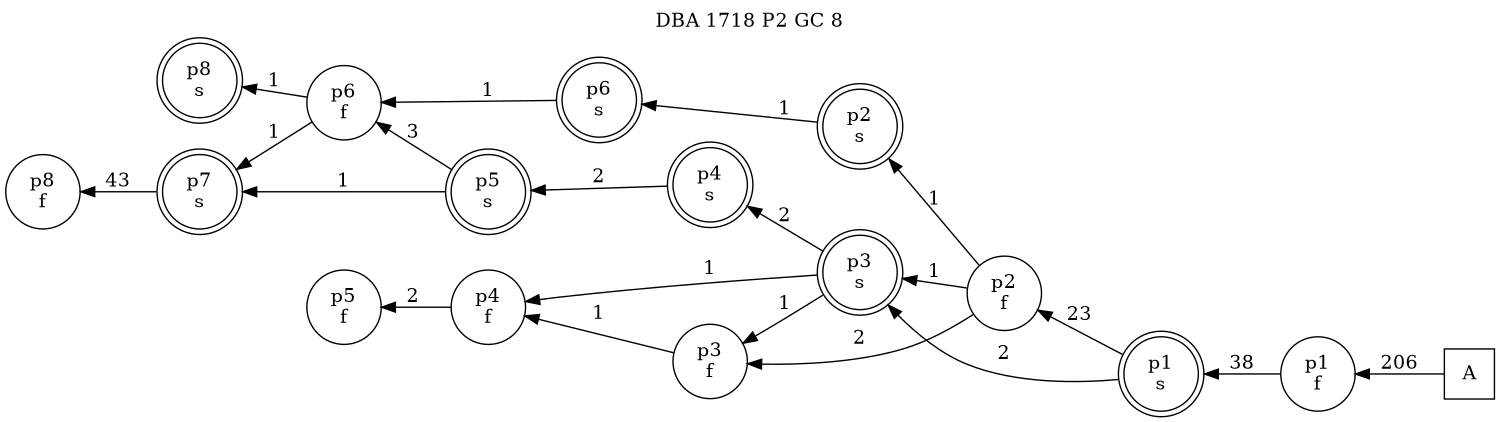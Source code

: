 digraph DBA_1718_P2_GC_8_LOW {
labelloc="tl"
label= " DBA 1718 P2 GC 8 "
rankdir="RL";
graph [ size=" 10 , 10 !"]

"A" [shape="square" label="A"]
"p1_f" [shape="circle" label="p1
f"]
"p1_s" [shape="doublecircle" label="p1
s"]
"p2_f" [shape="circle" label="p2
f"]
"p3_s" [shape="doublecircle" label="p3
s"]
"p4_f" [shape="circle" label="p4
f"]
"p5_f" [shape="circle" label="p5
f"]
"p3_f" [shape="circle" label="p3
f"]
"p4_s" [shape="doublecircle" label="p4
s"]
"p5_s" [shape="doublecircle" label="p5
s"]
"p6_f" [shape="circle" label="p6
f"]
"p7_s" [shape="doublecircle" label="p7
s"]
"p8_f" [shape="circle" label="p8
f"]
"p2_s" [shape="doublecircle" label="p2
s"]
"p6_s" [shape="doublecircle" label="p6
s"]
"p8_s" [shape="doublecircle" label="p8
s"]
"A" -> "p1_f" [ label=206]
"p1_f" -> "p1_s" [ label=38]
"p1_s" -> "p2_f" [ label=23]
"p1_s" -> "p3_s" [ label=2]
"p2_f" -> "p3_s" [ label=1]
"p2_f" -> "p3_f" [ label=2]
"p2_f" -> "p2_s" [ label=1]
"p3_s" -> "p4_f" [ label=1]
"p3_s" -> "p3_f" [ label=1]
"p3_s" -> "p4_s" [ label=2]
"p4_f" -> "p5_f" [ label=2]
"p3_f" -> "p4_f" [ label=1]
"p4_s" -> "p5_s" [ label=2]
"p5_s" -> "p6_f" [ label=3]
"p5_s" -> "p7_s" [ label=1]
"p6_f" -> "p7_s" [ label=1]
"p6_f" -> "p8_s" [ label=1]
"p7_s" -> "p8_f" [ label=43]
"p2_s" -> "p6_s" [ label=1]
"p6_s" -> "p6_f" [ label=1]
}
